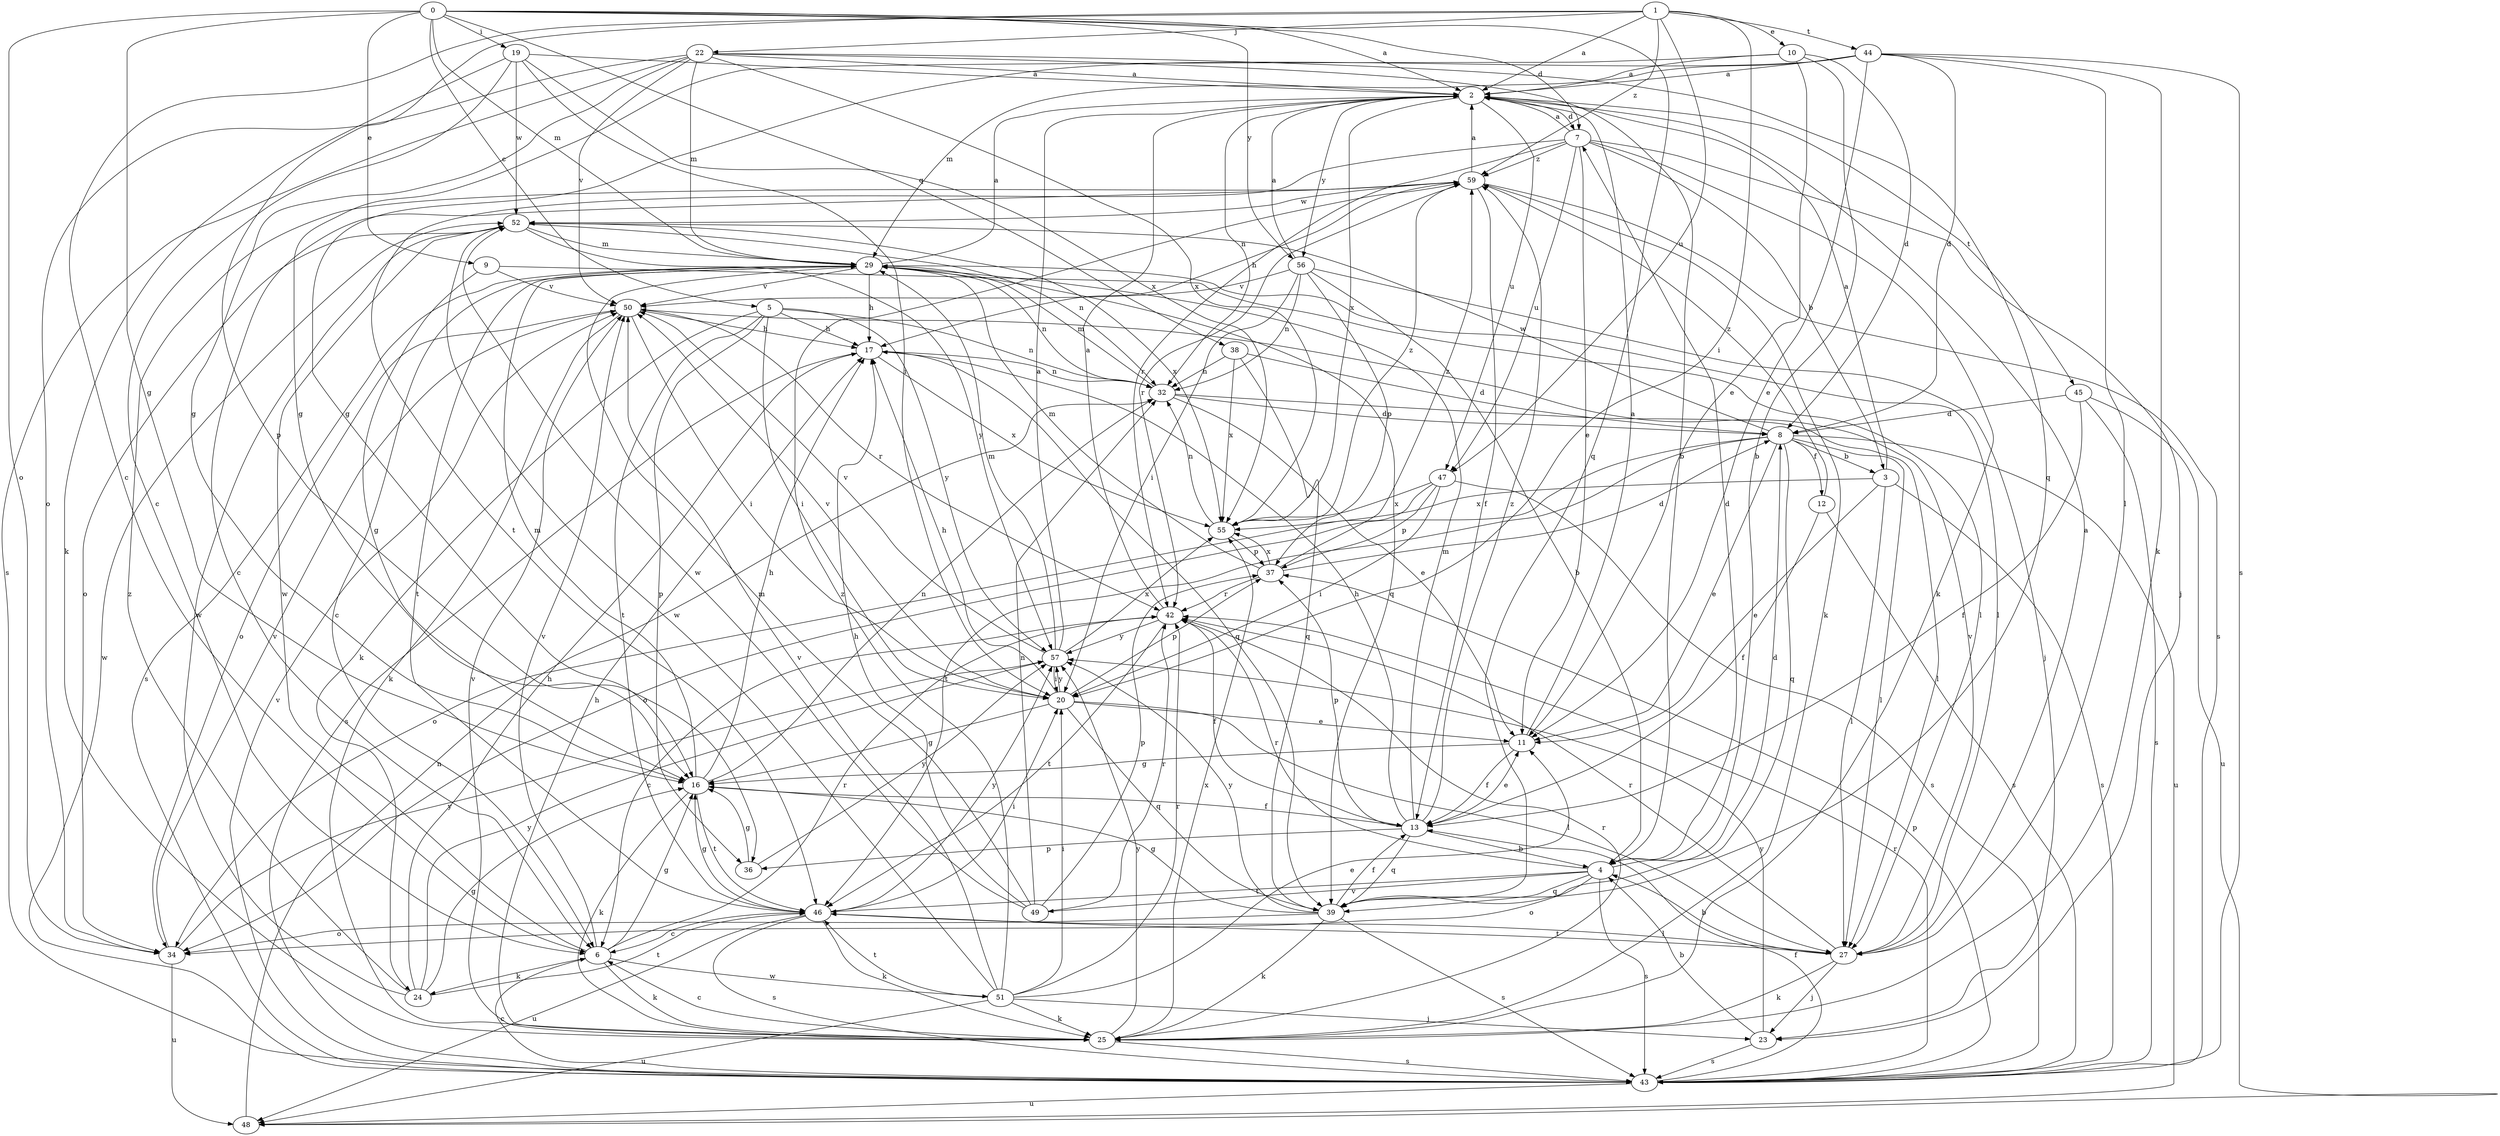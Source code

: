 strict digraph  {
0;
1;
2;
3;
4;
5;
6;
7;
8;
9;
10;
11;
12;
13;
16;
17;
19;
20;
22;
23;
24;
25;
27;
29;
32;
34;
36;
37;
38;
39;
42;
43;
44;
45;
46;
47;
48;
49;
50;
51;
52;
55;
56;
57;
59;
0 -> 2  [label=a];
0 -> 5  [label=c];
0 -> 7  [label=d];
0 -> 9  [label=e];
0 -> 16  [label=g];
0 -> 19  [label=i];
0 -> 29  [label=m];
0 -> 34  [label=o];
0 -> 38  [label=q];
0 -> 39  [label=q];
0 -> 56  [label=y];
1 -> 2  [label=a];
1 -> 6  [label=c];
1 -> 10  [label=e];
1 -> 20  [label=i];
1 -> 22  [label=j];
1 -> 36  [label=p];
1 -> 44  [label=t];
1 -> 47  [label=u];
1 -> 59  [label=z];
2 -> 7  [label=d];
2 -> 32  [label=n];
2 -> 45  [label=t];
2 -> 47  [label=u];
2 -> 55  [label=x];
2 -> 56  [label=y];
3 -> 2  [label=a];
3 -> 11  [label=e];
3 -> 27  [label=l];
3 -> 43  [label=s];
3 -> 55  [label=x];
4 -> 7  [label=d];
4 -> 8  [label=d];
4 -> 34  [label=o];
4 -> 39  [label=q];
4 -> 42  [label=r];
4 -> 43  [label=s];
4 -> 46  [label=t];
4 -> 49  [label=v];
5 -> 17  [label=h];
5 -> 20  [label=i];
5 -> 24  [label=k];
5 -> 32  [label=n];
5 -> 36  [label=p];
5 -> 46  [label=t];
5 -> 57  [label=y];
6 -> 16  [label=g];
6 -> 24  [label=k];
6 -> 25  [label=k];
6 -> 42  [label=r];
6 -> 50  [label=v];
6 -> 51  [label=w];
6 -> 52  [label=w];
7 -> 2  [label=a];
7 -> 3  [label=b];
7 -> 11  [label=e];
7 -> 23  [label=j];
7 -> 25  [label=k];
7 -> 42  [label=r];
7 -> 46  [label=t];
7 -> 47  [label=u];
7 -> 59  [label=z];
8 -> 3  [label=b];
8 -> 11  [label=e];
8 -> 12  [label=f];
8 -> 27  [label=l];
8 -> 34  [label=o];
8 -> 39  [label=q];
8 -> 46  [label=t];
8 -> 48  [label=u];
8 -> 52  [label=w];
9 -> 16  [label=g];
9 -> 27  [label=l];
9 -> 50  [label=v];
10 -> 2  [label=a];
10 -> 4  [label=b];
10 -> 8  [label=d];
10 -> 11  [label=e];
10 -> 16  [label=g];
11 -> 2  [label=a];
11 -> 13  [label=f];
11 -> 16  [label=g];
12 -> 13  [label=f];
12 -> 43  [label=s];
12 -> 59  [label=z];
13 -> 4  [label=b];
13 -> 11  [label=e];
13 -> 17  [label=h];
13 -> 29  [label=m];
13 -> 36  [label=p];
13 -> 37  [label=p];
13 -> 39  [label=q];
13 -> 59  [label=z];
16 -> 13  [label=f];
16 -> 17  [label=h];
16 -> 25  [label=k];
16 -> 29  [label=m];
16 -> 32  [label=n];
16 -> 46  [label=t];
17 -> 32  [label=n];
17 -> 39  [label=q];
17 -> 43  [label=s];
17 -> 55  [label=x];
19 -> 2  [label=a];
19 -> 6  [label=c];
19 -> 20  [label=i];
19 -> 25  [label=k];
19 -> 52  [label=w];
19 -> 55  [label=x];
20 -> 11  [label=e];
20 -> 16  [label=g];
20 -> 17  [label=h];
20 -> 27  [label=l];
20 -> 37  [label=p];
20 -> 39  [label=q];
20 -> 50  [label=v];
20 -> 57  [label=y];
22 -> 2  [label=a];
22 -> 4  [label=b];
22 -> 16  [label=g];
22 -> 29  [label=m];
22 -> 34  [label=o];
22 -> 39  [label=q];
22 -> 43  [label=s];
22 -> 50  [label=v];
22 -> 55  [label=x];
23 -> 4  [label=b];
23 -> 43  [label=s];
23 -> 57  [label=y];
24 -> 16  [label=g];
24 -> 17  [label=h];
24 -> 46  [label=t];
24 -> 52  [label=w];
24 -> 57  [label=y];
24 -> 59  [label=z];
25 -> 6  [label=c];
25 -> 17  [label=h];
25 -> 42  [label=r];
25 -> 43  [label=s];
25 -> 50  [label=v];
25 -> 55  [label=x];
25 -> 57  [label=y];
27 -> 2  [label=a];
27 -> 4  [label=b];
27 -> 23  [label=j];
27 -> 25  [label=k];
27 -> 42  [label=r];
27 -> 46  [label=t];
27 -> 50  [label=v];
29 -> 2  [label=a];
29 -> 6  [label=c];
29 -> 17  [label=h];
29 -> 27  [label=l];
29 -> 32  [label=n];
29 -> 39  [label=q];
29 -> 43  [label=s];
29 -> 46  [label=t];
29 -> 50  [label=v];
32 -> 8  [label=d];
32 -> 11  [label=e];
32 -> 27  [label=l];
32 -> 29  [label=m];
34 -> 48  [label=u];
34 -> 50  [label=v];
34 -> 57  [label=y];
36 -> 16  [label=g];
36 -> 57  [label=y];
37 -> 8  [label=d];
37 -> 29  [label=m];
37 -> 42  [label=r];
37 -> 55  [label=x];
37 -> 59  [label=z];
38 -> 8  [label=d];
38 -> 32  [label=n];
38 -> 39  [label=q];
38 -> 55  [label=x];
39 -> 13  [label=f];
39 -> 16  [label=g];
39 -> 25  [label=k];
39 -> 34  [label=o];
39 -> 43  [label=s];
39 -> 57  [label=y];
42 -> 2  [label=a];
42 -> 6  [label=c];
42 -> 13  [label=f];
42 -> 46  [label=t];
42 -> 57  [label=y];
43 -> 6  [label=c];
43 -> 13  [label=f];
43 -> 37  [label=p];
43 -> 42  [label=r];
43 -> 48  [label=u];
43 -> 50  [label=v];
43 -> 52  [label=w];
44 -> 2  [label=a];
44 -> 8  [label=d];
44 -> 11  [label=e];
44 -> 16  [label=g];
44 -> 25  [label=k];
44 -> 27  [label=l];
44 -> 29  [label=m];
44 -> 43  [label=s];
45 -> 8  [label=d];
45 -> 13  [label=f];
45 -> 43  [label=s];
45 -> 48  [label=u];
46 -> 6  [label=c];
46 -> 16  [label=g];
46 -> 20  [label=i];
46 -> 25  [label=k];
46 -> 27  [label=l];
46 -> 43  [label=s];
46 -> 48  [label=u];
46 -> 57  [label=y];
47 -> 20  [label=i];
47 -> 34  [label=o];
47 -> 37  [label=p];
47 -> 43  [label=s];
47 -> 55  [label=x];
48 -> 32  [label=n];
49 -> 17  [label=h];
49 -> 29  [label=m];
49 -> 32  [label=n];
49 -> 37  [label=p];
49 -> 42  [label=r];
49 -> 52  [label=w];
50 -> 17  [label=h];
50 -> 20  [label=i];
50 -> 25  [label=k];
50 -> 34  [label=o];
50 -> 42  [label=r];
51 -> 11  [label=e];
51 -> 20  [label=i];
51 -> 23  [label=j];
51 -> 25  [label=k];
51 -> 42  [label=r];
51 -> 46  [label=t];
51 -> 48  [label=u];
51 -> 50  [label=v];
51 -> 52  [label=w];
51 -> 59  [label=z];
52 -> 29  [label=m];
52 -> 32  [label=n];
52 -> 34  [label=o];
52 -> 55  [label=x];
52 -> 57  [label=y];
55 -> 32  [label=n];
55 -> 37  [label=p];
55 -> 59  [label=z];
56 -> 2  [label=a];
56 -> 4  [label=b];
56 -> 20  [label=i];
56 -> 23  [label=j];
56 -> 32  [label=n];
56 -> 37  [label=p];
56 -> 50  [label=v];
57 -> 2  [label=a];
57 -> 20  [label=i];
57 -> 29  [label=m];
57 -> 50  [label=v];
57 -> 55  [label=x];
59 -> 2  [label=a];
59 -> 6  [label=c];
59 -> 13  [label=f];
59 -> 17  [label=h];
59 -> 25  [label=k];
59 -> 42  [label=r];
59 -> 43  [label=s];
59 -> 52  [label=w];
}
